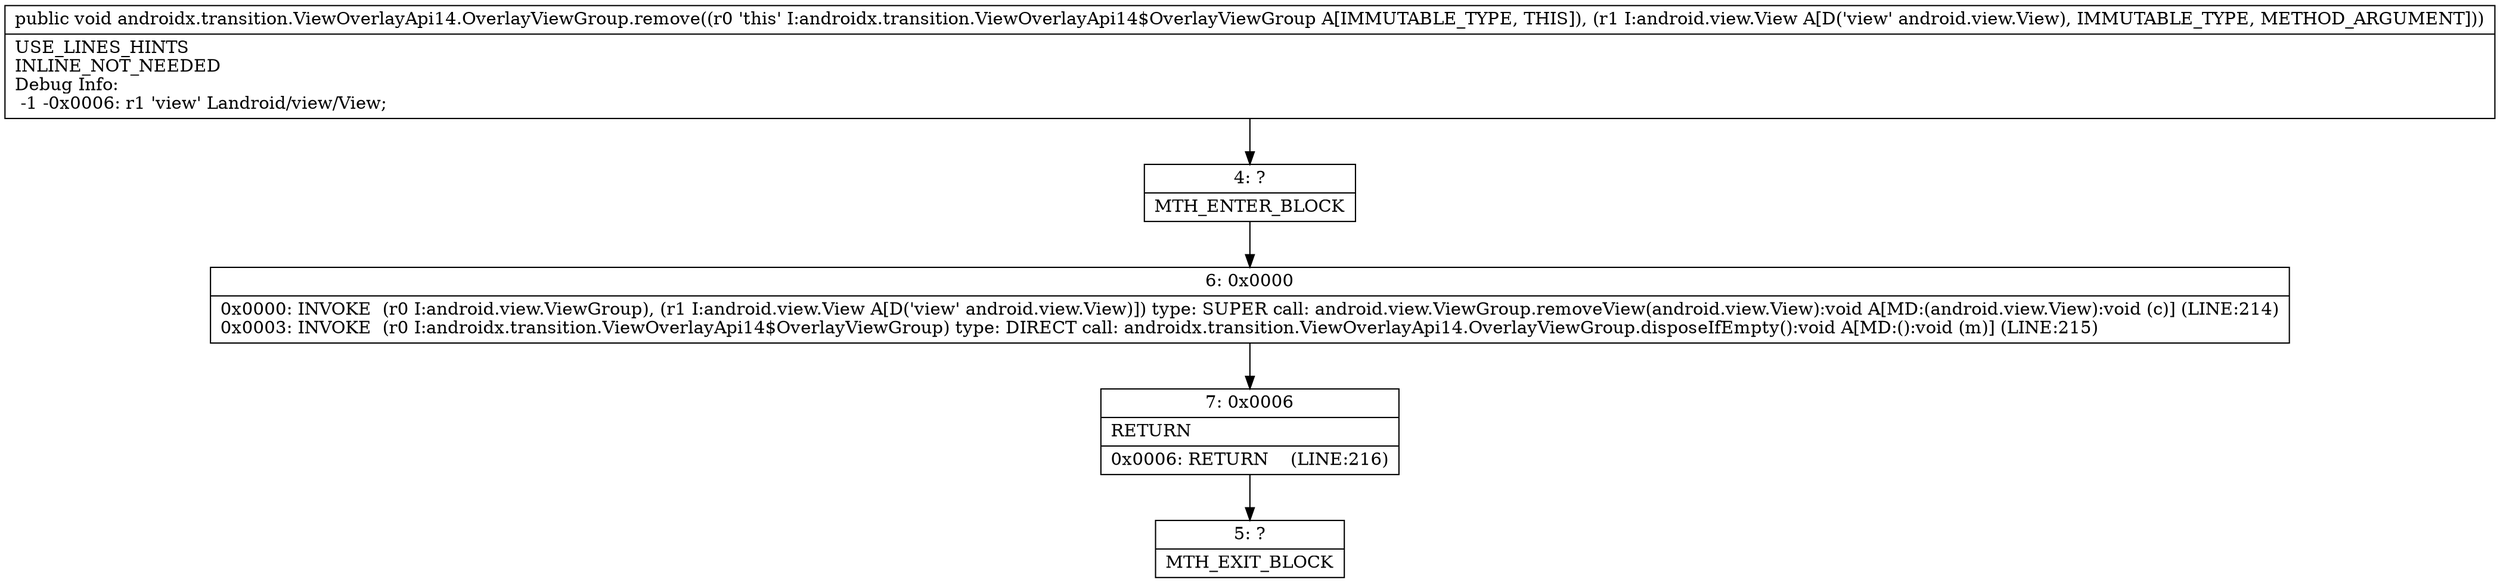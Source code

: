 digraph "CFG forandroidx.transition.ViewOverlayApi14.OverlayViewGroup.remove(Landroid\/view\/View;)V" {
Node_4 [shape=record,label="{4\:\ ?|MTH_ENTER_BLOCK\l}"];
Node_6 [shape=record,label="{6\:\ 0x0000|0x0000: INVOKE  (r0 I:android.view.ViewGroup), (r1 I:android.view.View A[D('view' android.view.View)]) type: SUPER call: android.view.ViewGroup.removeView(android.view.View):void A[MD:(android.view.View):void (c)] (LINE:214)\l0x0003: INVOKE  (r0 I:androidx.transition.ViewOverlayApi14$OverlayViewGroup) type: DIRECT call: androidx.transition.ViewOverlayApi14.OverlayViewGroup.disposeIfEmpty():void A[MD:():void (m)] (LINE:215)\l}"];
Node_7 [shape=record,label="{7\:\ 0x0006|RETURN\l|0x0006: RETURN    (LINE:216)\l}"];
Node_5 [shape=record,label="{5\:\ ?|MTH_EXIT_BLOCK\l}"];
MethodNode[shape=record,label="{public void androidx.transition.ViewOverlayApi14.OverlayViewGroup.remove((r0 'this' I:androidx.transition.ViewOverlayApi14$OverlayViewGroup A[IMMUTABLE_TYPE, THIS]), (r1 I:android.view.View A[D('view' android.view.View), IMMUTABLE_TYPE, METHOD_ARGUMENT]))  | USE_LINES_HINTS\lINLINE_NOT_NEEDED\lDebug Info:\l  \-1 \-0x0006: r1 'view' Landroid\/view\/View;\l}"];
MethodNode -> Node_4;Node_4 -> Node_6;
Node_6 -> Node_7;
Node_7 -> Node_5;
}

